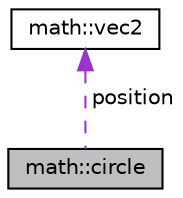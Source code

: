digraph "math::circle"
{
  edge [fontname="Helvetica",fontsize="10",labelfontname="Helvetica",labelfontsize="10"];
  node [fontname="Helvetica",fontsize="10",shape=record];
  Node1 [label="math::circle",height=0.2,width=0.4,color="black", fillcolor="grey75", style="filled", fontcolor="black"];
  Node2 -> Node1 [dir="back",color="darkorchid3",fontsize="10",style="dashed",label=" position" ,fontname="Helvetica"];
  Node2 [label="math::vec2",height=0.2,width=0.4,color="black", fillcolor="white", style="filled",URL="$structmath_1_1vec2.html",tooltip="Two dimensional vector. "];
}
